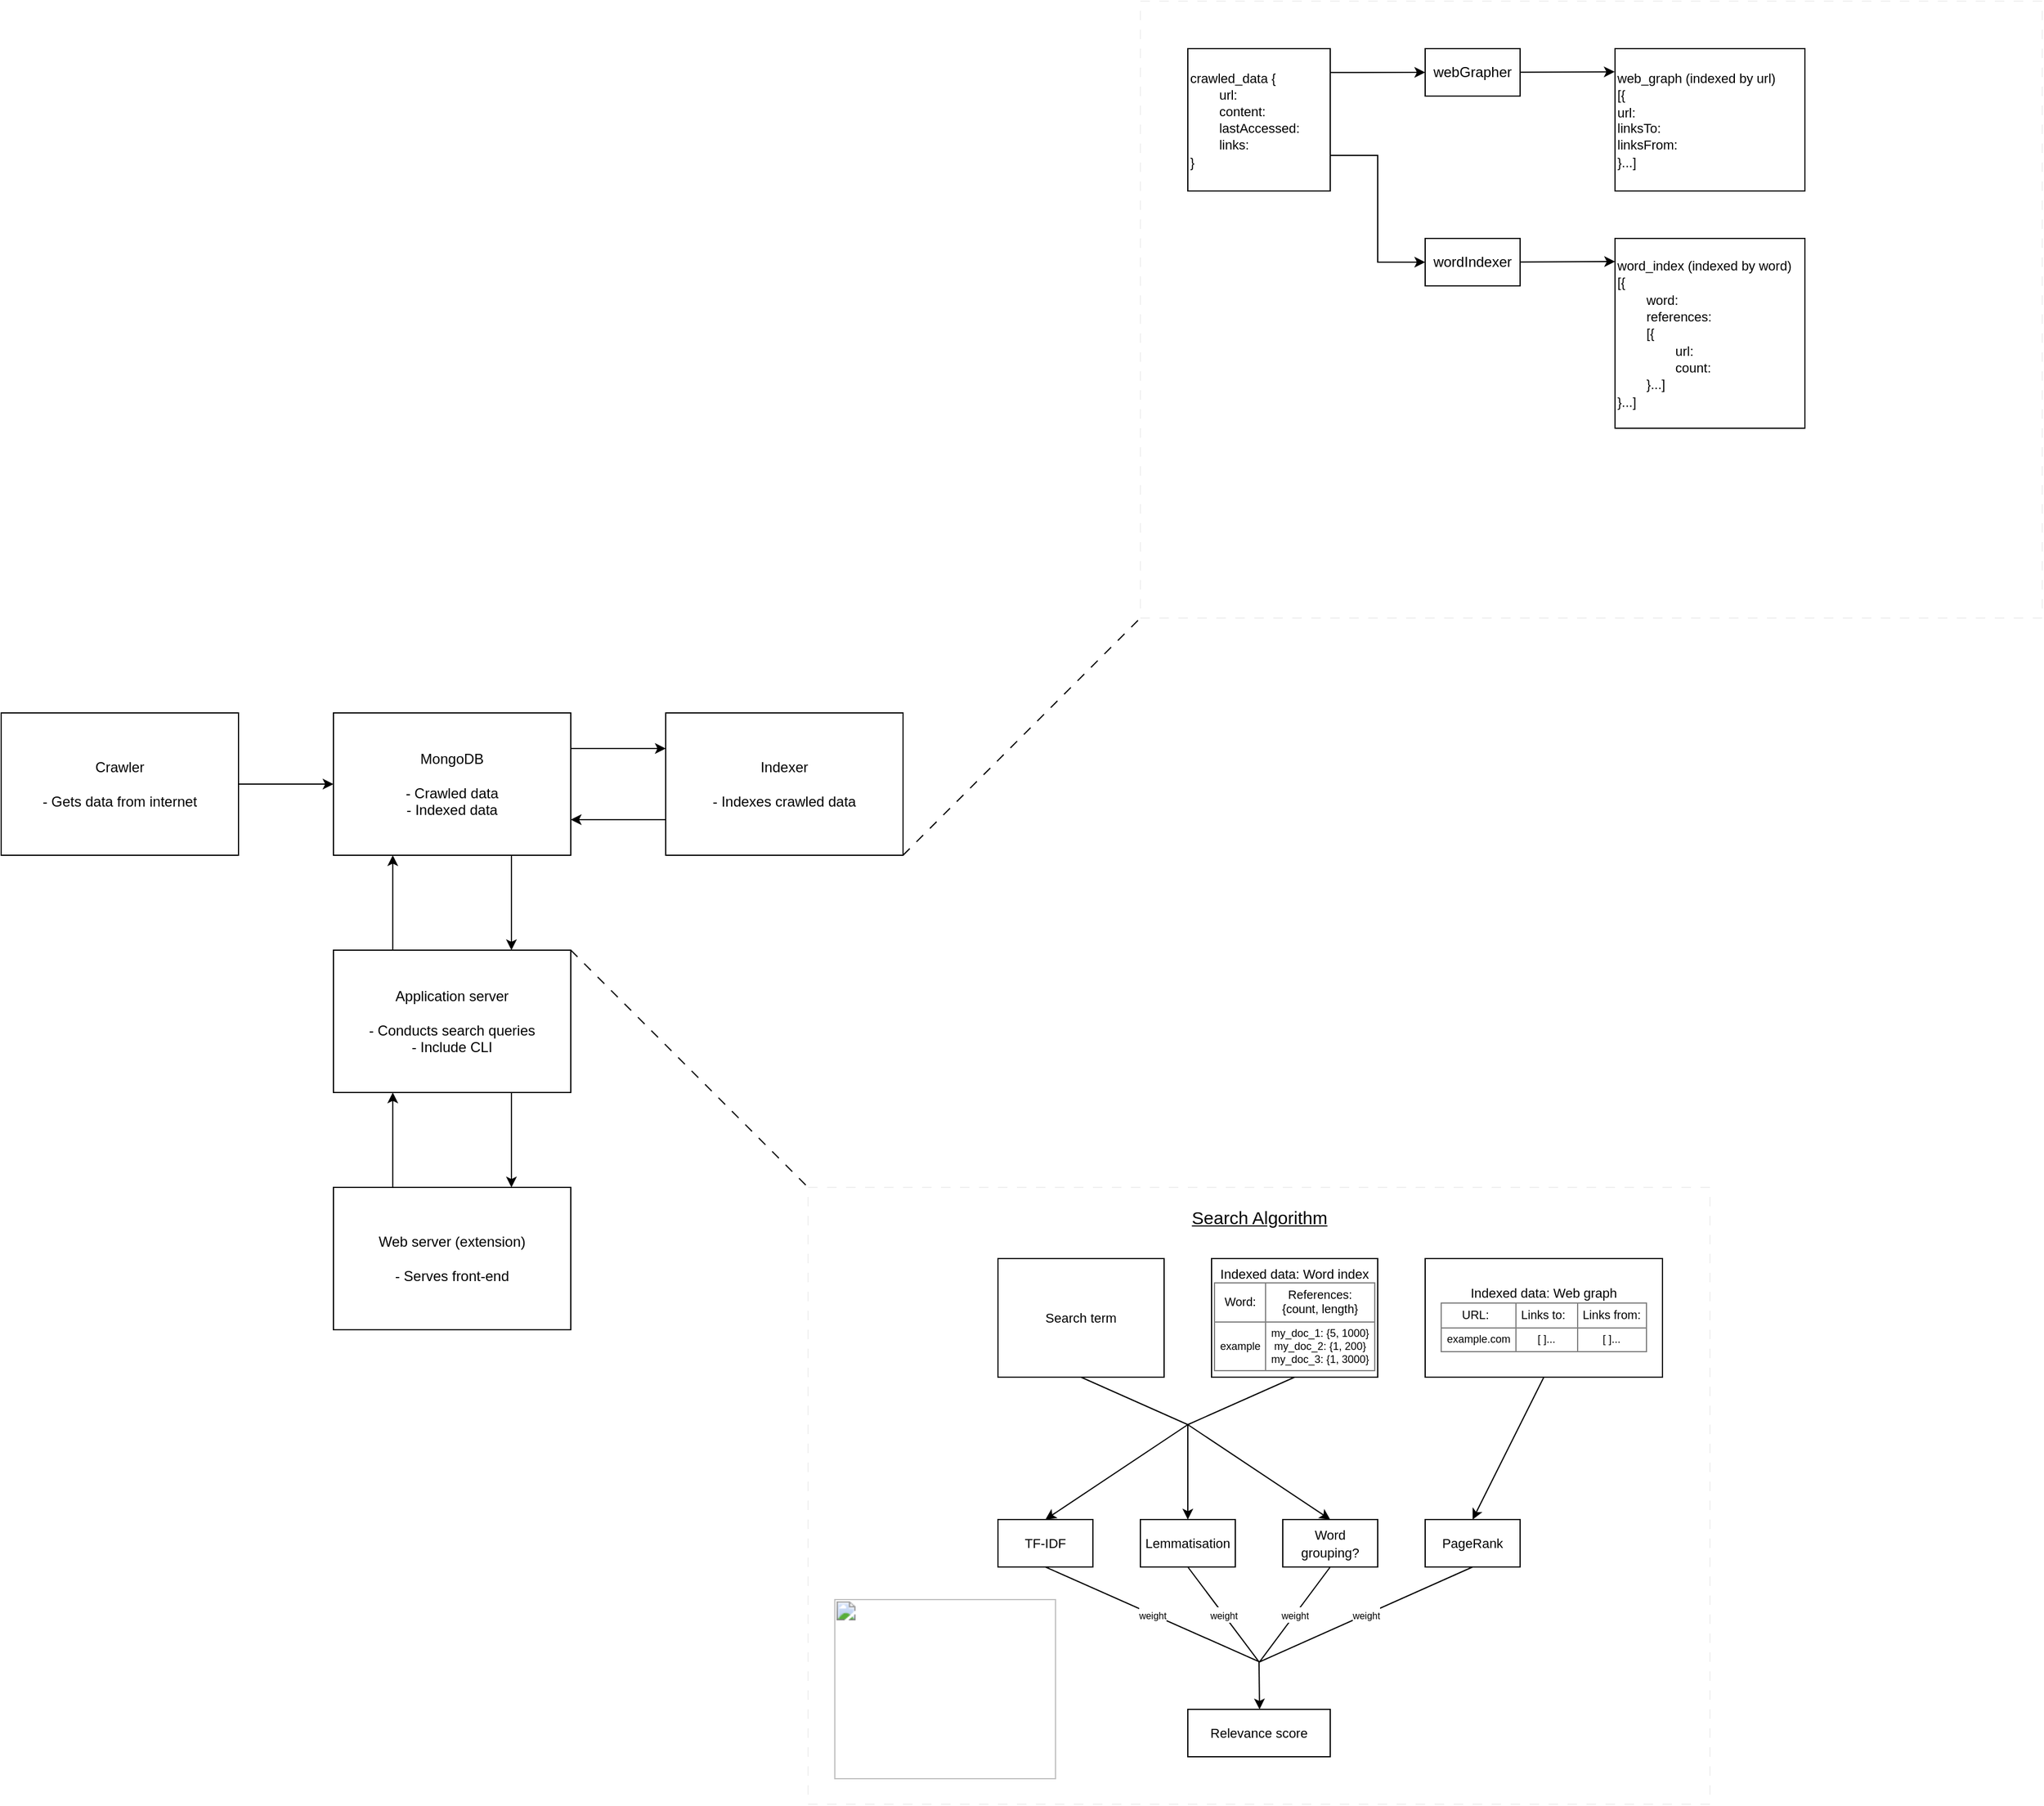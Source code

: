 <mxfile>
    <diagram id="1x7rJs6VPrV9aM_ruFbb" name="Page-1">
        <mxGraphModel dx="315" dy="709" grid="1" gridSize="10" guides="1" tooltips="1" connect="1" arrows="1" fold="1" page="0" pageScale="1" pageWidth="850" pageHeight="1100" math="0" shadow="0">
            <root>
                <mxCell id="0"/>
                <mxCell id="1" style="locked=1;" parent="0"/>
                <mxCell id="124" value="" style="rounded=0;whiteSpace=wrap;html=1;strokeColor=#F0F0F0;fillColor=none;dashed=1;dashPattern=8 8;" parent="1" vertex="1">
                    <mxGeometry x="720" y="600" width="760" height="520" as="geometry"/>
                </mxCell>
                <mxCell id="125" value="" style="endArrow=none;dashed=1;html=1;dashPattern=8 8;strokeWidth=1;exitX=1;exitY=0;exitDx=0;exitDy=0;entryX=0;entryY=0;entryDx=0;entryDy=0;" parent="1" target="124" edge="1">
                    <mxGeometry width="50" height="50" relative="1" as="geometry">
                        <mxPoint x="520" y="400" as="sourcePoint"/>
                        <mxPoint x="680" y="560" as="targetPoint"/>
                    </mxGeometry>
                </mxCell>
                <mxCell id="126" value="" style="endArrow=none;dashed=1;html=1;dashPattern=8 8;strokeWidth=1;exitX=1;exitY=0;exitDx=0;exitDy=0;" parent="1" edge="1">
                    <mxGeometry width="50" height="50" relative="1" as="geometry">
                        <mxPoint x="800" y="320" as="sourcePoint"/>
                        <mxPoint x="1000" y="120" as="targetPoint"/>
                    </mxGeometry>
                </mxCell>
                <mxCell id="127" value="" style="rounded=0;whiteSpace=wrap;html=1;strokeColor=#F0F0F0;fillColor=none;dashed=1;dashPattern=8 8;" parent="1" vertex="1">
                    <mxGeometry x="1000" y="-400" width="760" height="520" as="geometry"/>
                </mxCell>
                <mxCell id="42" value="Foreground" style="" parent="0"/>
                <mxCell id="44" style="edgeStyle=none;html=1;exitX=0;exitY=0.75;exitDx=0;exitDy=0;entryX=1;entryY=0.75;entryDx=0;entryDy=0;" parent="42" source="45" target="52" edge="1">
                    <mxGeometry relative="1" as="geometry"/>
                </mxCell>
                <mxCell id="45" value="&lt;font style=&quot;font-size: 12px;&quot;&gt;Indexer&lt;br&gt;&lt;/font&gt;&lt;br&gt;- Indexes crawled data" style="rounded=0;whiteSpace=wrap;html=1;" parent="42" vertex="1">
                    <mxGeometry x="600" y="200" width="200" height="120" as="geometry"/>
                </mxCell>
                <mxCell id="46" style="edgeStyle=none;html=1;exitX=0.25;exitY=0;exitDx=0;exitDy=0;entryX=0.25;entryY=1;entryDx=0;entryDy=0;" parent="42" source="47" target="55" edge="1">
                    <mxGeometry relative="1" as="geometry"/>
                </mxCell>
                <mxCell id="47" value="Web server (extension)&lt;br&gt;&lt;br&gt;- Serves front-end" style="rounded=0;whiteSpace=wrap;html=1;" parent="42" vertex="1">
                    <mxGeometry x="320" y="600" width="200" height="120" as="geometry"/>
                </mxCell>
                <mxCell id="48" style="edgeStyle=none;html=1;exitX=1;exitY=0.5;exitDx=0;exitDy=0;entryX=0;entryY=0.5;entryDx=0;entryDy=0;" parent="42" source="49" target="52" edge="1">
                    <mxGeometry relative="1" as="geometry"/>
                </mxCell>
                <mxCell id="49" value="Crawler&lt;br&gt;&lt;br&gt;- Gets data from internet" style="rounded=0;whiteSpace=wrap;html=1;" parent="42" vertex="1">
                    <mxGeometry x="40" y="200" width="200" height="120" as="geometry"/>
                </mxCell>
                <mxCell id="50" style="edgeStyle=none;html=1;exitX=1;exitY=0.25;exitDx=0;exitDy=0;entryX=0;entryY=0.25;entryDx=0;entryDy=0;" parent="42" source="52" target="45" edge="1">
                    <mxGeometry relative="1" as="geometry"/>
                </mxCell>
                <mxCell id="51" style="edgeStyle=none;html=1;exitX=0.75;exitY=1;exitDx=0;exitDy=0;entryX=0.75;entryY=0;entryDx=0;entryDy=0;" parent="42" source="52" target="55" edge="1">
                    <mxGeometry relative="1" as="geometry"/>
                </mxCell>
                <mxCell id="52" value="MongoDB&lt;br&gt;&lt;br&gt;- Crawled data&lt;br&gt;- Indexed data" style="rounded=0;whiteSpace=wrap;html=1;" parent="42" vertex="1">
                    <mxGeometry x="320" y="200" width="200" height="120" as="geometry"/>
                </mxCell>
                <mxCell id="53" style="edgeStyle=none;html=1;exitX=0.25;exitY=0;exitDx=0;exitDy=0;entryX=0.25;entryY=1;entryDx=0;entryDy=0;" parent="42" source="55" target="52" edge="1">
                    <mxGeometry relative="1" as="geometry"/>
                </mxCell>
                <mxCell id="54" style="edgeStyle=none;html=1;exitX=0.75;exitY=1;exitDx=0;exitDy=0;entryX=0.75;entryY=0;entryDx=0;entryDy=0;" parent="42" source="55" target="47" edge="1">
                    <mxGeometry relative="1" as="geometry"/>
                </mxCell>
                <mxCell id="55" value="Application server&lt;br&gt;&lt;br&gt;- Conducts search queries&lt;br&gt;- Include CLI" style="rounded=0;whiteSpace=wrap;html=1;" parent="42" vertex="1">
                    <mxGeometry x="320" y="400" width="200" height="120" as="geometry"/>
                </mxCell>
                <mxCell id="89" value="&lt;font style=&quot;font-size: 11px;&quot;&gt;TF-IDF&lt;/font&gt;" style="rounded=0;whiteSpace=wrap;html=1;" parent="42" vertex="1">
                    <mxGeometry x="880" y="880" width="80" height="40" as="geometry"/>
                </mxCell>
                <mxCell id="90" value="&lt;font style=&quot;font-size: 11px;&quot;&gt;Lemmatisation&lt;/font&gt;" style="rounded=0;whiteSpace=wrap;html=1;" parent="42" vertex="1">
                    <mxGeometry x="1000" y="880" width="80" height="40" as="geometry"/>
                </mxCell>
                <mxCell id="91" value="&lt;font style=&quot;font-size: 11px;&quot;&gt;Word grouping?&lt;/font&gt;" style="rounded=0;whiteSpace=wrap;html=1;" parent="42" vertex="1">
                    <mxGeometry x="1120" y="880" width="80" height="40" as="geometry"/>
                </mxCell>
                <mxCell id="92" value="&lt;font style=&quot;font-size: 11px;&quot;&gt;PageRank&lt;/font&gt;" style="rounded=0;whiteSpace=wrap;html=1;" parent="42" vertex="1">
                    <mxGeometry x="1240" y="880" width="80" height="40" as="geometry"/>
                </mxCell>
                <mxCell id="93" value="" style="endArrow=none;html=1;strokeWidth=1;exitX=0.5;exitY=1;exitDx=0;exitDy=0;entryX=0.259;entryY=0.4;entryDx=0;entryDy=0;entryPerimeter=0;" parent="42" source="92" edge="1">
                    <mxGeometry width="50" height="50" relative="1" as="geometry">
                        <mxPoint x="1210" y="1070" as="sourcePoint"/>
                        <mxPoint x="1100.44" y="1000" as="targetPoint"/>
                    </mxGeometry>
                </mxCell>
                <mxCell id="94" value="&lt;font style=&quot;font-size: 8px;&quot;&gt;weight&lt;/font&gt;" style="edgeLabel;html=1;align=center;verticalAlign=middle;resizable=0;points=[];" parent="93" vertex="1" connectable="0">
                    <mxGeometry relative="1" as="geometry">
                        <mxPoint as="offset"/>
                    </mxGeometry>
                </mxCell>
                <mxCell id="95" value="" style="endArrow=none;html=1;strokeWidth=1;exitX=0.5;exitY=1;exitDx=0;exitDy=0;entryX=0.259;entryY=0.4;entryDx=0;entryDy=0;entryPerimeter=0;" parent="42" source="91" edge="1">
                    <mxGeometry width="50" height="50" relative="1" as="geometry">
                        <mxPoint x="1290" y="930" as="sourcePoint"/>
                        <mxPoint x="1100.44" y="1000" as="targetPoint"/>
                    </mxGeometry>
                </mxCell>
                <mxCell id="96" value="&lt;font style=&quot;font-size: 8px;&quot;&gt;weight&lt;/font&gt;" style="edgeLabel;html=1;align=center;verticalAlign=middle;resizable=0;points=[];" parent="95" vertex="1" connectable="0">
                    <mxGeometry relative="1" as="geometry">
                        <mxPoint as="offset"/>
                    </mxGeometry>
                </mxCell>
                <mxCell id="97" value="" style="endArrow=none;html=1;strokeWidth=1;exitX=0.5;exitY=1;exitDx=0;exitDy=0;" parent="42" source="90" edge="1">
                    <mxGeometry width="50" height="50" relative="1" as="geometry">
                        <mxPoint x="1170" y="930" as="sourcePoint"/>
                        <mxPoint x="1100" y="1000" as="targetPoint"/>
                    </mxGeometry>
                </mxCell>
                <mxCell id="98" value="&lt;font style=&quot;font-size: 8px;&quot;&gt;weight&lt;/font&gt;" style="edgeLabel;html=1;align=center;verticalAlign=middle;resizable=0;points=[];" parent="97" vertex="1" connectable="0">
                    <mxGeometry relative="1" as="geometry">
                        <mxPoint as="offset"/>
                    </mxGeometry>
                </mxCell>
                <mxCell id="99" value="" style="endArrow=none;html=1;strokeWidth=1;exitX=0.5;exitY=1;exitDx=0;exitDy=0;entryX=0.259;entryY=0.4;entryDx=0;entryDy=0;entryPerimeter=0;" parent="42" source="89" edge="1">
                    <mxGeometry width="50" height="50" relative="1" as="geometry">
                        <mxPoint x="1180" y="940" as="sourcePoint"/>
                        <mxPoint x="1100.44" y="1000" as="targetPoint"/>
                    </mxGeometry>
                </mxCell>
                <mxCell id="100" value="&lt;font style=&quot;font-size: 8px;&quot;&gt;weight&lt;/font&gt;" style="edgeLabel;html=1;align=center;verticalAlign=middle;resizable=0;points=[];" parent="99" vertex="1" connectable="0">
                    <mxGeometry relative="1" as="geometry">
                        <mxPoint as="offset"/>
                    </mxGeometry>
                </mxCell>
                <mxCell id="101" value="" style="endArrow=classic;html=1;strokeWidth=1;entryX=0.259;entryY=0.45;entryDx=0;entryDy=0;entryPerimeter=0;" parent="42" edge="1">
                    <mxGeometry width="50" height="50" relative="1" as="geometry">
                        <mxPoint x="1100" y="1000" as="sourcePoint"/>
                        <mxPoint x="1100.44" y="1040.0" as="targetPoint"/>
                    </mxGeometry>
                </mxCell>
                <mxCell id="102" value="" style="endArrow=classic;html=1;strokeWidth=1;entryX=0.5;entryY=0;entryDx=0;entryDy=0;" parent="42" target="89" edge="1">
                    <mxGeometry width="50" height="50" relative="1" as="geometry">
                        <mxPoint x="1040" y="800" as="sourcePoint"/>
                        <mxPoint x="1040" y="840" as="targetPoint"/>
                    </mxGeometry>
                </mxCell>
                <mxCell id="103" value="" style="endArrow=classic;html=1;strokeWidth=1;entryX=0.5;entryY=0;entryDx=0;entryDy=0;" parent="42" target="90" edge="1">
                    <mxGeometry width="50" height="50" relative="1" as="geometry">
                        <mxPoint x="1040" y="800" as="sourcePoint"/>
                        <mxPoint x="930.0" y="890" as="targetPoint"/>
                    </mxGeometry>
                </mxCell>
                <mxCell id="104" value="" style="endArrow=classic;html=1;strokeWidth=1;entryX=0.5;entryY=0;entryDx=0;entryDy=0;" parent="42" target="91" edge="1">
                    <mxGeometry width="50" height="50" relative="1" as="geometry">
                        <mxPoint x="1040" y="800" as="sourcePoint"/>
                        <mxPoint x="1050.0" y="890" as="targetPoint"/>
                    </mxGeometry>
                </mxCell>
                <mxCell id="105" value="" style="endArrow=classic;html=1;strokeWidth=1;entryX=0.5;entryY=0;entryDx=0;entryDy=0;exitX=0.5;exitY=1;exitDx=0;exitDy=0;" parent="42" source="119" target="92" edge="1">
                    <mxGeometry width="50" height="50" relative="1" as="geometry">
                        <mxPoint x="1279.76" y="800.2" as="sourcePoint"/>
                        <mxPoint x="1170.0" y="890" as="targetPoint"/>
                    </mxGeometry>
                </mxCell>
                <mxCell id="106" value="" style="endArrow=none;html=1;strokeWidth=1;exitX=0.5;exitY=1;exitDx=0;exitDy=0;" parent="42" source="110" edge="1">
                    <mxGeometry width="50" height="50" relative="1" as="geometry">
                        <mxPoint x="1100" y="760" as="sourcePoint"/>
                        <mxPoint x="1040" y="800" as="targetPoint"/>
                    </mxGeometry>
                </mxCell>
                <mxCell id="107" value="&lt;span style=&quot;font-size: 11px;&quot;&gt;&lt;br&gt;Indexed data: Word index&lt;br&gt;&lt;table cellpadding=&quot;4&quot; style=&quot;border: 1px solid rgb(128, 128, 128); border-collapse: collapse; font-size: 10px;&quot; border=&quot;1&quot;&gt;&lt;tbody&gt;&lt;tr&gt;&lt;td&gt;Word:&lt;/td&gt;&lt;td&gt;References:&lt;br&gt;{count, length}&lt;/td&gt;&lt;/tr&gt;&lt;tr style=&quot;font-size: 9px;&quot;&gt;&lt;td&gt;example&lt;/td&gt;&lt;td&gt;my_doc_1: {5, 1000}&lt;br&gt;my_doc_2: {1, 200}&lt;br&gt;my_doc_3: {1, 3000}&lt;/td&gt;&lt;/tr&gt;&lt;/tbody&gt;&lt;/table&gt;&lt;br&gt;&lt;/span&gt;" style="rounded=0;whiteSpace=wrap;html=1;" parent="42" vertex="1">
                    <mxGeometry x="1060" y="660" width="140" height="100" as="geometry"/>
                </mxCell>
                <mxCell id="108" value="&lt;b id=&quot;docs-internal-guid-4c3daddd-7fff-4328-77ed-68447372e109&quot; style=&quot;font-weight:normal;&quot;&gt;&lt;span style=&quot;font-size: 11pt; font-family: Arial, sans-serif; color: rgb(0, 0, 0); background-color: transparent; font-weight: 400; font-style: normal; font-variant: normal; text-decoration: none; vertical-align: baseline;&quot;&gt;&lt;span style=&quot;border:none;display:inline-block;overflow:hidden;width:187px;height:152px;&quot;&gt;&lt;img style=&quot;margin-left:0px;margin-top:0px;&quot; height=&quot;152&quot; width=&quot;187&quot; src=&quot;https://lh7-us.googleusercontent.com/Nt4CwxkVz_8wb01QkDNE_dRlhrWfavXAkZP5JBOPts0ED5Um5rmFxaHN1rQJXf2i-1aqxJQJtyeUlJ2ofqGYWiD3vYbOORzW4qxJOay-mKJ07PB4q4ThbmZPNIxdxJwphAMHFyxJfNTUkvkdmU3bXAM&quot;&gt;&lt;/span&gt;&lt;/span&gt;&lt;/b&gt;" style="text;whiteSpace=wrap;html=1;fontSize=11;" parent="42" vertex="1">
                    <mxGeometry x="740" y="940" width="190" height="160" as="geometry"/>
                </mxCell>
                <mxCell id="109" value="&lt;font style=&quot;font-size: 11px;&quot;&gt;Relevance score&lt;/font&gt;" style="rounded=0;whiteSpace=wrap;html=1;" parent="42" vertex="1">
                    <mxGeometry x="1040" y="1040" width="120" height="40" as="geometry"/>
                </mxCell>
                <mxCell id="110" value="&lt;span style=&quot;font-size: 11px;&quot;&gt;Search term&lt;br&gt;&lt;/span&gt;" style="rounded=0;whiteSpace=wrap;html=1;" parent="42" vertex="1">
                    <mxGeometry x="880" y="660" width="140" height="100" as="geometry"/>
                </mxCell>
                <mxCell id="111" value="" style="endArrow=none;html=1;strokeWidth=1;entryX=0.5;entryY=1;entryDx=0;entryDy=0;" parent="42" target="107" edge="1">
                    <mxGeometry width="50" height="50" relative="1" as="geometry">
                        <mxPoint x="1040" y="800" as="sourcePoint"/>
                        <mxPoint x="1110" y="810" as="targetPoint"/>
                    </mxGeometry>
                </mxCell>
                <mxCell id="112" value="&lt;font size=&quot;1&quot; style=&quot;&quot;&gt;&lt;u style=&quot;font-size: 15px;&quot;&gt;Search Algorithm&lt;/u&gt;&lt;/font&gt;" style="text;html=1;align=center;verticalAlign=middle;resizable=0;points=[];autosize=1;strokeColor=none;fillColor=none;fontSize=9;" parent="42" vertex="1">
                    <mxGeometry x="1030" y="610" width="140" height="30" as="geometry"/>
                </mxCell>
                <mxCell id="119" value="&lt;span style=&quot;font-size: 11px;&quot;&gt;Indexed data: Web graph&lt;/span&gt;&lt;br style=&quot;font-size: 11px;&quot;&gt;&lt;table style=&quot;border: 1px solid rgb(128, 128, 128); font-size: 11px; border-collapse: collapse;&quot; cellpadding=&quot;4&quot; border=&quot;1&quot;&gt;&lt;tbody style=&quot;font-size: 10px;&quot;&gt;&lt;tr&gt;&lt;td&gt;URL:&amp;nbsp;&amp;nbsp;&lt;/td&gt;&lt;td&gt;Links to:&amp;nbsp;&amp;nbsp;&lt;/td&gt;&lt;td&gt;Links from:&lt;/td&gt;&lt;/tr&gt;&lt;tr style=&quot;font-size: 9px;&quot;&gt;&lt;td&gt;example.com&lt;/td&gt;&lt;td&gt;[ ]...&lt;/td&gt;&lt;td&gt;[ ]...&lt;/td&gt;&lt;/tr&gt;&lt;/tbody&gt;&lt;/table&gt;" style="rounded=0;whiteSpace=wrap;html=1;" parent="42" vertex="1">
                    <mxGeometry x="1240" y="660" width="200" height="100" as="geometry"/>
                </mxCell>
                <mxCell id="145" style="edgeStyle=none;html=1;exitX=1;exitY=0.75;exitDx=0;exitDy=0;entryX=0;entryY=0.5;entryDx=0;entryDy=0;rounded=0;" parent="42" source="128" target="140" edge="1">
                    <mxGeometry relative="1" as="geometry">
                        <Array as="points">
                            <mxPoint x="1200" y="-270"/>
                            <mxPoint x="1200" y="-180"/>
                        </Array>
                    </mxGeometry>
                </mxCell>
                <mxCell id="128" value="&lt;span style=&quot;font-size: 11px;&quot;&gt;crawled_data {&lt;br&gt;&lt;span style=&quot;white-space: pre;&quot;&gt;&#9;&lt;/span&gt;url:&lt;br&gt;&lt;div style=&quot;&quot;&gt;&lt;span style=&quot;background-color: initial;&quot;&gt;&lt;span style=&quot;white-space: pre;&quot;&gt;&#9;&lt;/span&gt;content:&lt;/span&gt;&lt;/div&gt;&lt;span style=&quot;white-space: pre;&quot;&gt;&#9;&lt;/span&gt;lastAccessed:&amp;nbsp;&lt;br&gt;&lt;span style=&quot;white-space: pre;&quot;&gt;&#9;&lt;/span&gt;links:&lt;br&gt;}&lt;br&gt;&lt;/span&gt;" style="rounded=0;whiteSpace=wrap;html=1;align=left;" parent="42" vertex="1">
                    <mxGeometry x="1040" y="-360" width="120" height="120" as="geometry"/>
                </mxCell>
                <mxCell id="129" value="&lt;span style=&quot;font-size: 11px;&quot;&gt;web_graph&amp;nbsp;&lt;/span&gt;&lt;span style=&quot;font-size: 11px;&quot;&gt;(indexed by url)&lt;/span&gt;&lt;span style=&quot;font-size: 11px;&quot;&gt;&lt;br&gt;[{&lt;br&gt;&lt;span style=&quot;&quot;&gt;&#9;&lt;/span&gt;url:&lt;br&gt;&lt;div style=&quot;&quot;&gt;&lt;span style=&quot;background-color: initial;&quot;&gt;&lt;span style=&quot;&quot;&gt;&#9;&lt;/span&gt;linksTo:&lt;/span&gt;&lt;/div&gt;&lt;span style=&quot;&quot;&gt;&#9;&lt;/span&gt;linksFrom:&lt;br&gt;}...]&lt;br&gt;&lt;/span&gt;" style="rounded=0;whiteSpace=wrap;html=1;align=left;" parent="42" vertex="1">
                    <mxGeometry x="1400" y="-360" width="160" height="120" as="geometry"/>
                </mxCell>
                <mxCell id="130" value="&lt;span style=&quot;font-size: 11px;&quot;&gt;word_index (indexed by word)&lt;br&gt;[{&lt;br&gt;&lt;span style=&quot;white-space: pre;&quot;&gt;&lt;span style=&quot;white-space: pre;&quot;&gt;&#9;&lt;/span&gt;word:&#9;&lt;/span&gt;&lt;br&gt;&lt;span style=&quot;white-space: pre;&quot;&gt;&#9;&lt;/span&gt;references:&lt;br&gt;&lt;span style=&quot;white-space: pre;&quot;&gt;&#9;&lt;/span&gt;[{&lt;br&gt;&lt;span style=&quot;white-space: pre;&quot;&gt;&#9;&lt;/span&gt;&lt;span style=&quot;white-space: pre;&quot;&gt;&#9;&lt;/span&gt;url:&lt;br&gt;&lt;span style=&quot;white-space: pre;&quot;&gt;&#9;&lt;/span&gt;&lt;span style=&quot;white-space: pre;&quot;&gt;&#9;&lt;/span&gt;count:&lt;br&gt;&lt;span style=&quot;white-space: pre;&quot;&gt;&#9;&lt;/span&gt;}...]&lt;br&gt;}...]&lt;br&gt;&lt;/span&gt;" style="rounded=0;whiteSpace=wrap;html=1;align=left;" parent="42" vertex="1">
                    <mxGeometry x="1400" y="-200" width="160" height="160" as="geometry"/>
                </mxCell>
                <mxCell id="147" style="edgeStyle=none;html=1;entryX=-0.002;entryY=0.163;entryDx=0;entryDy=0;entryPerimeter=0;" parent="42" source="139" target="129" edge="1">
                    <mxGeometry relative="1" as="geometry"/>
                </mxCell>
                <mxCell id="139" value="webGrapher" style="rounded=0;whiteSpace=wrap;html=1;" parent="42" vertex="1">
                    <mxGeometry x="1240" y="-360" width="80" height="40" as="geometry"/>
                </mxCell>
                <mxCell id="148" style="edgeStyle=none;html=1;entryX=0;entryY=0.122;entryDx=0;entryDy=0;entryPerimeter=0;" parent="42" source="140" target="130" edge="1">
                    <mxGeometry relative="1" as="geometry"/>
                </mxCell>
                <mxCell id="140" value="wordIndexer" style="rounded=0;whiteSpace=wrap;html=1;" parent="42" vertex="1">
                    <mxGeometry x="1240" y="-200" width="80" height="40" as="geometry"/>
                </mxCell>
                <mxCell id="142" value="" style="endArrow=classic;html=1;exitX=1.002;exitY=0.168;exitDx=0;exitDy=0;entryX=0;entryY=0.5;entryDx=0;entryDy=0;exitPerimeter=0;" parent="42" source="128" target="139" edge="1">
                    <mxGeometry width="50" height="50" relative="1" as="geometry">
                        <mxPoint x="1240" y="-250" as="sourcePoint"/>
                        <mxPoint x="1290" y="-300" as="targetPoint"/>
                    </mxGeometry>
                </mxCell>
            </root>
        </mxGraphModel>
    </diagram>
</mxfile>